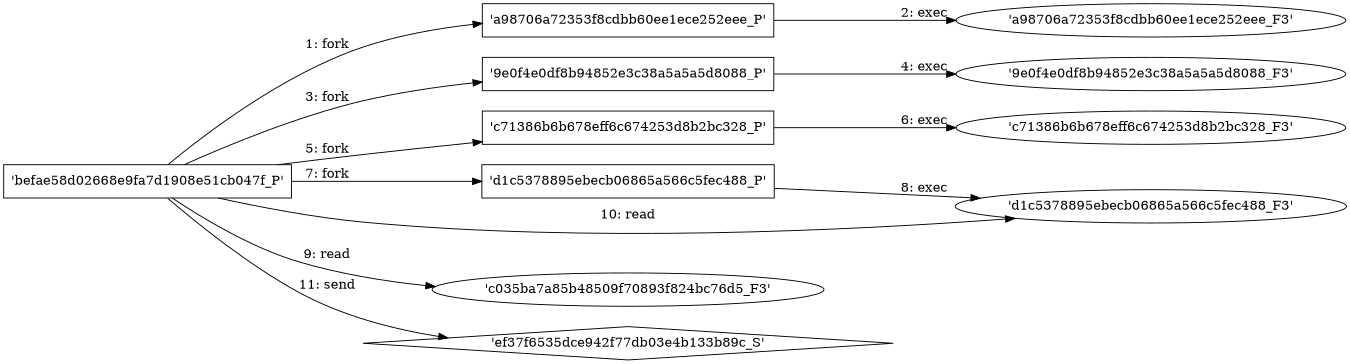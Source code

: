digraph "D:\Learning\Paper\apt\基于CTI的攻击预警\Dataset\攻击图\ASGfromALLCTI\Vulnerability Spotlight Vulnerabilities in Gerbv could lead to code execution, information disclosure.dot" {
rankdir="LR"
size="9"
fixedsize="false"
splines="true"
nodesep=0.3
ranksep=0
fontsize=10
overlap="scalexy"
engine= "neato"
	"'befae58d02668e9fa7d1908e51cb047f_P'" [node_type=Process shape=box]
	"'a98706a72353f8cdbb60ee1ece252eee_P'" [node_type=Process shape=box]
	"'befae58d02668e9fa7d1908e51cb047f_P'" -> "'a98706a72353f8cdbb60ee1ece252eee_P'" [label="1: fork"]
	"'a98706a72353f8cdbb60ee1ece252eee_P'" [node_type=Process shape=box]
	"'a98706a72353f8cdbb60ee1ece252eee_F3'" [node_type=File shape=ellipse]
	"'a98706a72353f8cdbb60ee1ece252eee_P'" -> "'a98706a72353f8cdbb60ee1ece252eee_F3'" [label="2: exec"]
	"'befae58d02668e9fa7d1908e51cb047f_P'" [node_type=Process shape=box]
	"'9e0f4e0df8b94852e3c38a5a5a5d8088_P'" [node_type=Process shape=box]
	"'befae58d02668e9fa7d1908e51cb047f_P'" -> "'9e0f4e0df8b94852e3c38a5a5a5d8088_P'" [label="3: fork"]
	"'9e0f4e0df8b94852e3c38a5a5a5d8088_P'" [node_type=Process shape=box]
	"'9e0f4e0df8b94852e3c38a5a5a5d8088_F3'" [node_type=File shape=ellipse]
	"'9e0f4e0df8b94852e3c38a5a5a5d8088_P'" -> "'9e0f4e0df8b94852e3c38a5a5a5d8088_F3'" [label="4: exec"]
	"'befae58d02668e9fa7d1908e51cb047f_P'" [node_type=Process shape=box]
	"'c71386b6b678eff6c674253d8b2bc328_P'" [node_type=Process shape=box]
	"'befae58d02668e9fa7d1908e51cb047f_P'" -> "'c71386b6b678eff6c674253d8b2bc328_P'" [label="5: fork"]
	"'c71386b6b678eff6c674253d8b2bc328_P'" [node_type=Process shape=box]
	"'c71386b6b678eff6c674253d8b2bc328_F3'" [node_type=File shape=ellipse]
	"'c71386b6b678eff6c674253d8b2bc328_P'" -> "'c71386b6b678eff6c674253d8b2bc328_F3'" [label="6: exec"]
	"'befae58d02668e9fa7d1908e51cb047f_P'" [node_type=Process shape=box]
	"'d1c5378895ebecb06865a566c5fec488_P'" [node_type=Process shape=box]
	"'befae58d02668e9fa7d1908e51cb047f_P'" -> "'d1c5378895ebecb06865a566c5fec488_P'" [label="7: fork"]
	"'d1c5378895ebecb06865a566c5fec488_P'" [node_type=Process shape=box]
	"'d1c5378895ebecb06865a566c5fec488_F3'" [node_type=File shape=ellipse]
	"'d1c5378895ebecb06865a566c5fec488_P'" -> "'d1c5378895ebecb06865a566c5fec488_F3'" [label="8: exec"]
	"'c035ba7a85b48509f70893f824bc76d5_F3'" [node_type=file shape=ellipse]
	"'befae58d02668e9fa7d1908e51cb047f_P'" [node_type=Process shape=box]
	"'befae58d02668e9fa7d1908e51cb047f_P'" -> "'c035ba7a85b48509f70893f824bc76d5_F3'" [label="9: read"]
	"'d1c5378895ebecb06865a566c5fec488_F3'" [node_type=file shape=ellipse]
	"'befae58d02668e9fa7d1908e51cb047f_P'" [node_type=Process shape=box]
	"'befae58d02668e9fa7d1908e51cb047f_P'" -> "'d1c5378895ebecb06865a566c5fec488_F3'" [label="10: read"]
	"'ef37f6535dce942f77db03e4b133b89c_S'" [node_type=Socket shape=diamond]
	"'befae58d02668e9fa7d1908e51cb047f_P'" [node_type=Process shape=box]
	"'befae58d02668e9fa7d1908e51cb047f_P'" -> "'ef37f6535dce942f77db03e4b133b89c_S'" [label="11: send"]
}
